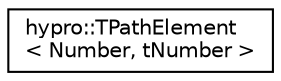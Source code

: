 digraph "Graphical Class Hierarchy"
{
  edge [fontname="Helvetica",fontsize="10",labelfontname="Helvetica",labelfontsize="10"];
  node [fontname="Helvetica",fontsize="10",shape=record];
  rankdir="LR";
  Node1 [label="hypro::TPathElement\l\< Number, tNumber \>",height=0.2,width=0.4,color="black", fillcolor="white", style="filled",URL="$structhypro_1_1TPathElement.html",tooltip="Struct holding a path element, which can be a representative for a time step or a representative for ..."];
}
